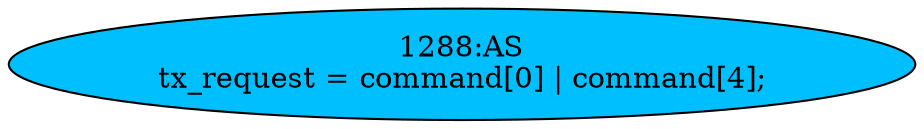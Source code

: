 strict digraph "" {
	node [label="\N"];
	"1288:AS"	 [ast="<pyverilog.vparser.ast.Assign object at 0x7fd773257a90>",
		def_var="['tx_request']",
		fillcolor=deepskyblue,
		label="1288:AS
tx_request = command[0] | command[4];",
		statements="[]",
		style=filled,
		typ=Assign,
		use_var="['command', 'command']"];
}
